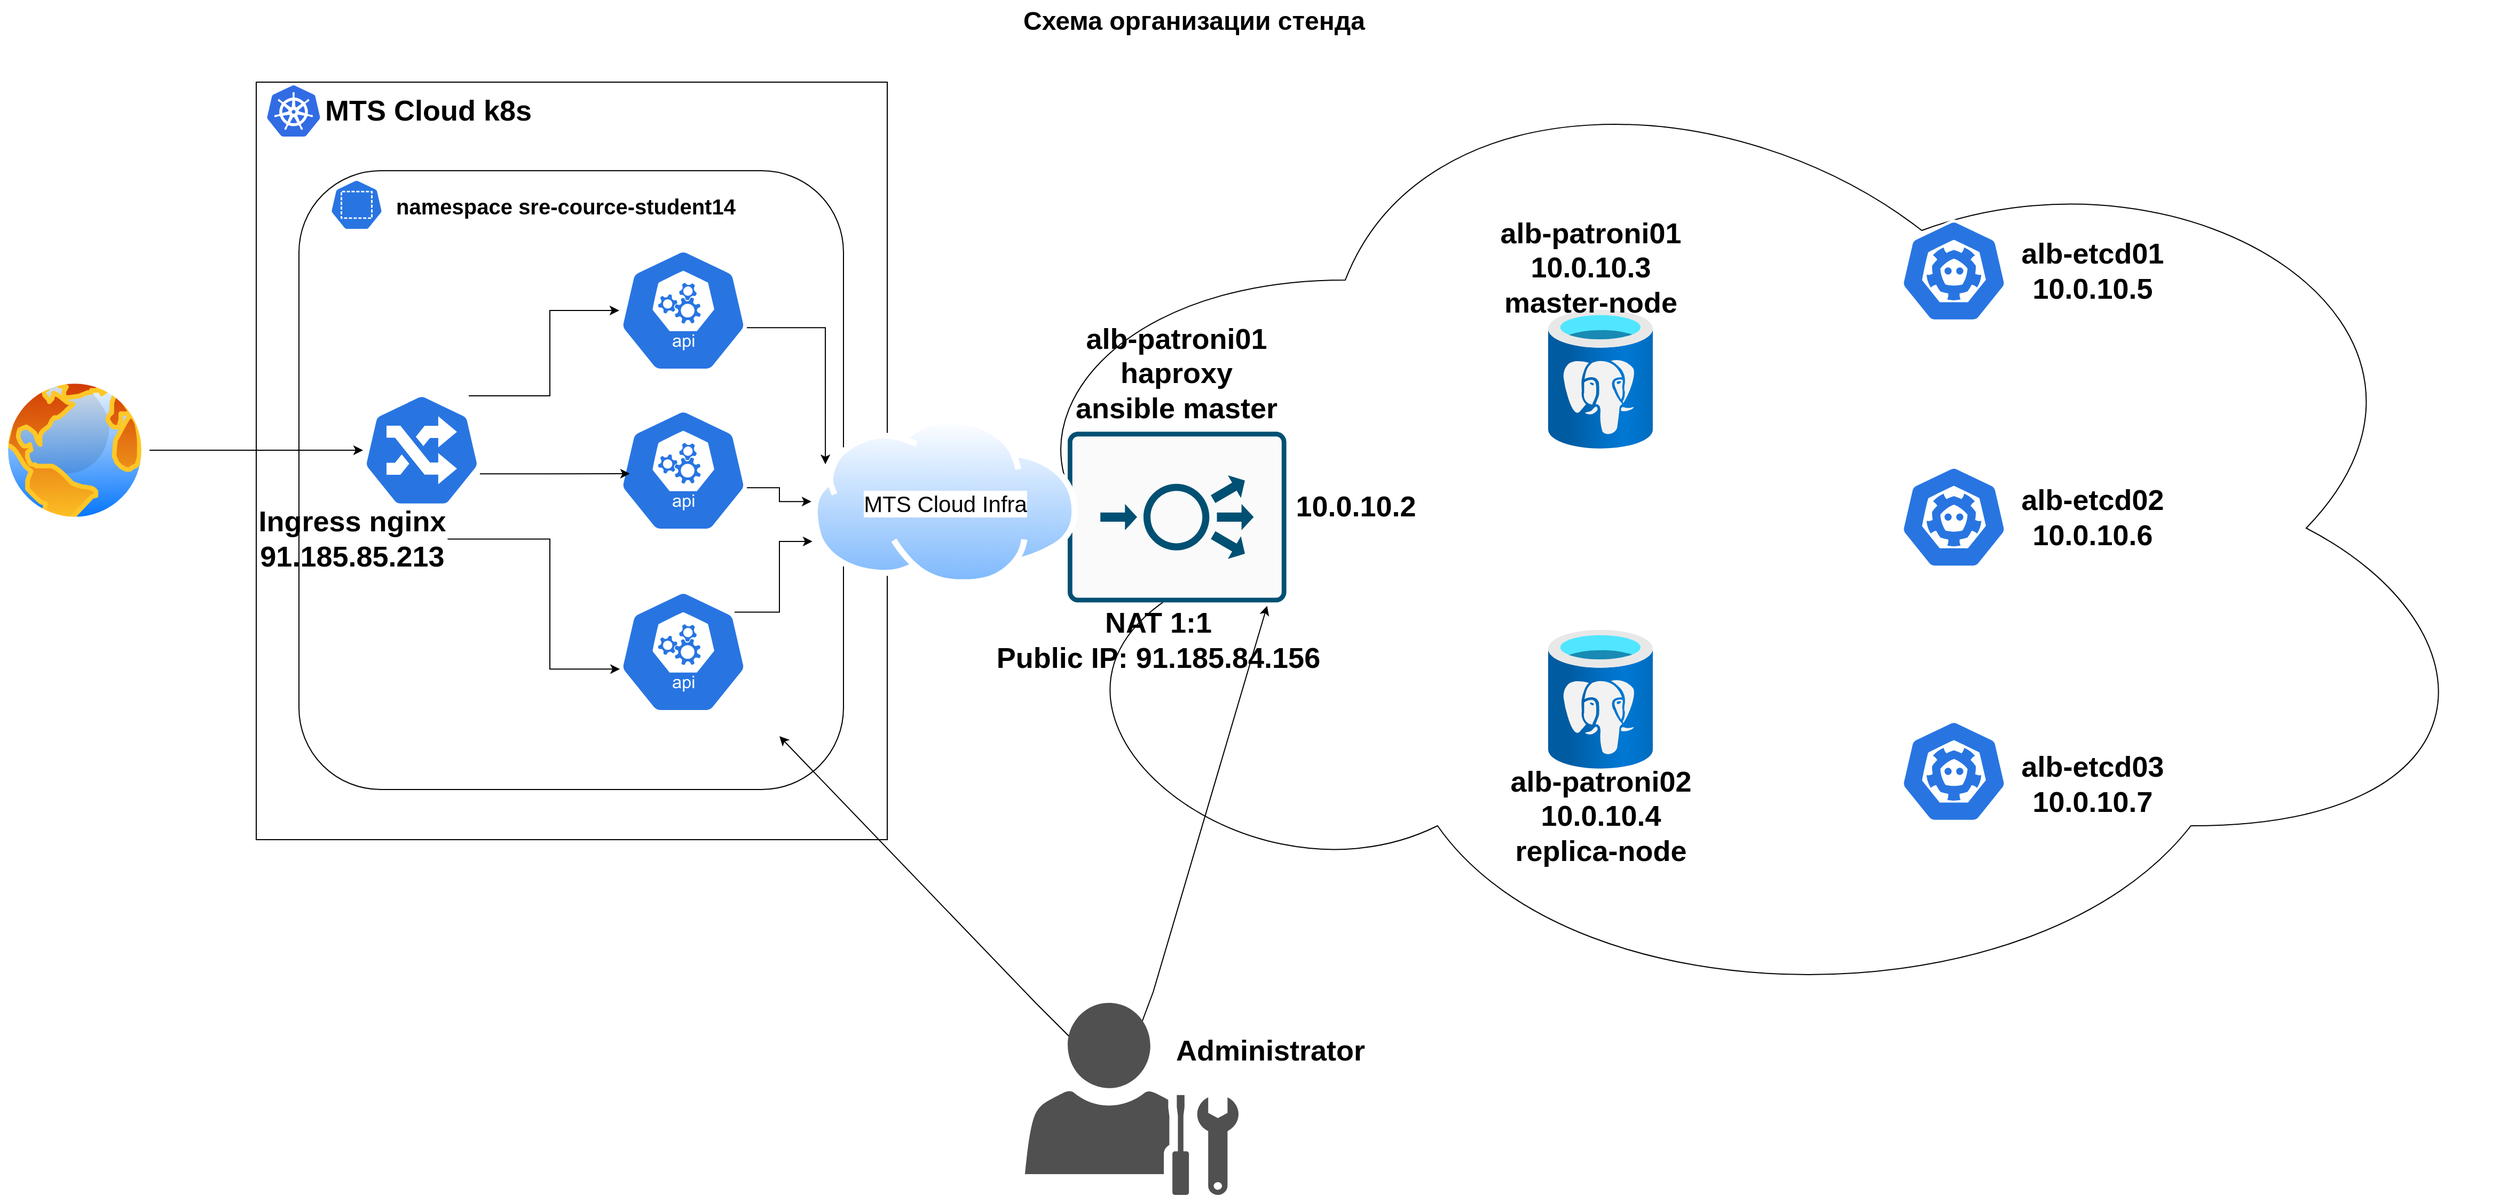 <mxfile version="22.0.4" type="github">
  <diagram name="Page-1" id="e3a06f82-3646-2815-327d-82caf3d4e204">
    <mxGraphModel dx="3885.5" dy="2459" grid="1" gridSize="10" guides="1" tooltips="1" connect="1" arrows="1" fold="1" page="1" pageScale="1.5" pageWidth="1169" pageHeight="826" background="none" math="0" shadow="0">
      <root>
        <mxCell id="0" style=";html=1;" />
        <mxCell id="1" style=";html=1;" parent="0" />
        <mxCell id="6nXOq25sxT0CmwtZcX6U-33" value="" style="whiteSpace=wrap;html=1;" vertex="1" parent="1">
          <mxGeometry x="-440" y="-1133" width="591" height="710" as="geometry" />
        </mxCell>
        <mxCell id="6nXOq25sxT0CmwtZcX6U-22" value="" style="whiteSpace=wrap;html=1;rounded=1;" vertex="1" parent="1">
          <mxGeometry x="-400" y="-1050" width="510" height="580" as="geometry" />
        </mxCell>
        <mxCell id="6nXOq25sxT0CmwtZcX6U-10" value="" style="ellipse;shape=cloud;whiteSpace=wrap;html=1;gradientColor=none;fillColor=default;" vertex="1" parent="1">
          <mxGeometry x="220" y="-1180" width="1440" height="930" as="geometry" />
        </mxCell>
        <mxCell id="6a7d8f32e03d9370-62" value="Схема организации стенда" style="text;strokeColor=none;fillColor=none;html=1;fontSize=24;fontStyle=1;verticalAlign=middle;align=center;" parent="1" vertex="1">
          <mxGeometry x="7" y="-1210" width="861" height="40" as="geometry" />
        </mxCell>
        <mxCell id="6nXOq25sxT0CmwtZcX6U-1" value="" style="image;aspect=fixed;html=1;points=[];align=center;fontSize=12;image=img/lib/azure2/databases/Azure_Database_PostgreSQL_Server.svg;" vertex="1" parent="1">
          <mxGeometry x="770" y="-920" width="98" height="130.67" as="geometry" />
        </mxCell>
        <mxCell id="6nXOq25sxT0CmwtZcX6U-3" value="" style="image;aspect=fixed;html=1;points=[];align=center;fontSize=12;image=img/lib/azure2/databases/Azure_Database_PostgreSQL_Server.svg;" vertex="1" parent="1">
          <mxGeometry x="770" y="-620" width="98" height="130.67" as="geometry" />
        </mxCell>
        <mxCell id="6nXOq25sxT0CmwtZcX6U-4" value="" style="sketch=0;html=1;dashed=0;whitespace=wrap;fillColor=#2875E2;strokeColor=#ffffff;points=[[0.005,0.63,0],[0.1,0.2,0],[0.9,0.2,0],[0.5,0,0],[0.995,0.63,0],[0.72,0.99,0],[0.5,1,0],[0.28,0.99,0]];verticalLabelPosition=bottom;align=center;verticalAlign=top;shape=mxgraph.kubernetes.icon;prIcon=etcd" vertex="1" parent="1">
          <mxGeometry x="1100" y="-1020" width="100" height="128" as="geometry" />
        </mxCell>
        <mxCell id="6nXOq25sxT0CmwtZcX6U-5" value="" style="sketch=0;html=1;dashed=0;whitespace=wrap;fillColor=#2875E2;strokeColor=#ffffff;points=[[0.005,0.63,0],[0.1,0.2,0],[0.9,0.2,0],[0.5,0,0],[0.995,0.63,0],[0.72,0.99,0],[0.5,1,0],[0.28,0.99,0]];verticalLabelPosition=bottom;align=center;verticalAlign=top;shape=mxgraph.kubernetes.icon;prIcon=etcd" vertex="1" parent="1">
          <mxGeometry x="1100" y="-789.33" width="100" height="128" as="geometry" />
        </mxCell>
        <mxCell id="6nXOq25sxT0CmwtZcX6U-6" value="" style="sketch=0;html=1;dashed=0;whitespace=wrap;fillColor=#2875E2;strokeColor=#ffffff;points=[[0.005,0.63,0],[0.1,0.2,0],[0.9,0.2,0],[0.5,0,0],[0.995,0.63,0],[0.72,0.99,0],[0.5,1,0],[0.28,0.99,0]];verticalLabelPosition=bottom;align=center;verticalAlign=top;shape=mxgraph.kubernetes.icon;prIcon=etcd" vertex="1" parent="1">
          <mxGeometry x="1100" y="-551" width="100" height="128" as="geometry" />
        </mxCell>
        <mxCell id="6nXOq25sxT0CmwtZcX6U-7" value="&lt;font style=&quot;font-size: 27px;&quot;&gt;alb-etcd01&lt;br style=&quot;font-size: 27px;&quot;&gt;10.0.10.5&lt;br style=&quot;font-size: 27px;&quot;&gt;&lt;/font&gt;" style="text;strokeColor=none;align=center;fillColor=none;html=1;verticalAlign=middle;whiteSpace=wrap;rounded=0;fontSize=27;fontStyle=1" vertex="1" parent="1">
          <mxGeometry x="1180" y="-991" width="200" height="70" as="geometry" />
        </mxCell>
        <mxCell id="6nXOq25sxT0CmwtZcX6U-8" value="&lt;font style=&quot;font-size: 27px;&quot;&gt;alb-etcd02&lt;br style=&quot;font-size: 27px;&quot;&gt;10.0.10.6&lt;br style=&quot;font-size: 27px;&quot;&gt;&lt;/font&gt;" style="text;strokeColor=none;align=center;fillColor=none;html=1;verticalAlign=middle;whiteSpace=wrap;rounded=0;fontSize=27;fontStyle=1" vertex="1" parent="1">
          <mxGeometry x="1180" y="-760.33" width="200" height="70" as="geometry" />
        </mxCell>
        <mxCell id="6nXOq25sxT0CmwtZcX6U-9" value="&lt;font style=&quot;font-size: 27px;&quot;&gt;alb-etcd03&lt;br style=&quot;font-size: 27px;&quot;&gt;10.0.10.7&lt;br style=&quot;font-size: 27px;&quot;&gt;&lt;/font&gt;" style="text;strokeColor=none;align=center;fillColor=none;html=1;verticalAlign=middle;whiteSpace=wrap;rounded=0;fontSize=27;fontStyle=1" vertex="1" parent="1">
          <mxGeometry x="1180" y="-510" width="200" height="70" as="geometry" />
        </mxCell>
        <mxCell id="6nXOq25sxT0CmwtZcX6U-11" value="&lt;font style=&quot;font-size: 27px;&quot;&gt;alb-patroni01&lt;br style=&quot;font-size: 27px;&quot;&gt;10.0.10.3&lt;br&gt;master-node&lt;br style=&quot;font-size: 27px;&quot;&gt;&lt;/font&gt;" style="text;strokeColor=none;align=center;fillColor=none;html=1;verticalAlign=middle;whiteSpace=wrap;rounded=0;fontSize=27;fontStyle=1" vertex="1" parent="1">
          <mxGeometry x="710" y="-994" width="200" height="70" as="geometry" />
        </mxCell>
        <mxCell id="6nXOq25sxT0CmwtZcX6U-12" value="&lt;font style=&quot;font-size: 27px;&quot;&gt;alb-patroni02&lt;br style=&quot;font-size: 27px;&quot;&gt;10.0.10.4&lt;br&gt;replica-node&lt;br style=&quot;font-size: 27px;&quot;&gt;&lt;/font&gt;" style="text;strokeColor=none;align=center;fillColor=none;html=1;verticalAlign=middle;whiteSpace=wrap;rounded=0;fontSize=27;fontStyle=1" vertex="1" parent="1">
          <mxGeometry x="719" y="-480" width="201" height="70" as="geometry" />
        </mxCell>
        <mxCell id="6nXOq25sxT0CmwtZcX6U-13" value="" style="sketch=0;points=[[0.015,0.015,0],[0.985,0.015,0],[0.985,0.985,0],[0.015,0.985,0],[0.25,0,0],[0.5,0,0],[0.75,0,0],[1,0.25,0],[1,0.5,0],[1,0.75,0],[0.75,1,0],[0.5,1,0],[0.25,1,0],[0,0.75,0],[0,0.5,0],[0,0.25,0]];verticalLabelPosition=bottom;html=1;verticalAlign=top;aspect=fixed;align=center;pointerEvents=1;shape=mxgraph.cisco19.rect;prIcon=load_balancer;fillColor=#FAFAFA;strokeColor=#005073;" vertex="1" parent="1">
          <mxGeometry x="320" y="-805.33" width="204.8" height="160" as="geometry" />
        </mxCell>
        <mxCell id="6nXOq25sxT0CmwtZcX6U-14" value="&lt;font style=&quot;font-size: 27px;&quot;&gt;alb-patroni01&lt;br style=&quot;font-size: 27px;&quot;&gt;haproxy&lt;br&gt;ansible master&lt;br style=&quot;font-size: 27px;&quot;&gt;&lt;/font&gt;" style="text;strokeColor=none;align=center;fillColor=none;html=1;verticalAlign=middle;whiteSpace=wrap;rounded=0;fontSize=27;fontStyle=1" vertex="1" parent="1">
          <mxGeometry x="322.4" y="-915.33" width="200" height="110" as="geometry" />
        </mxCell>
        <mxCell id="6nXOq25sxT0CmwtZcX6U-15" value="&lt;font style=&quot;font-size: 27px;&quot;&gt;10.0.10.2&lt;br style=&quot;font-size: 27px;&quot;&gt;&lt;/font&gt;" style="text;strokeColor=none;align=center;fillColor=none;html=1;verticalAlign=middle;whiteSpace=wrap;rounded=0;fontSize=27;fontStyle=1" vertex="1" parent="1">
          <mxGeometry x="490" y="-770" width="200" height="70" as="geometry" />
        </mxCell>
        <mxCell id="6nXOq25sxT0CmwtZcX6U-16" value="&lt;font style=&quot;font-size: 27px;&quot;&gt;NAT 1:1&lt;br&gt;Public IP:&amp;nbsp;91.185.84.156&lt;br style=&quot;font-size: 27px;&quot;&gt;&lt;/font&gt;" style="text;strokeColor=none;align=center;fillColor=none;html=1;verticalAlign=middle;whiteSpace=wrap;rounded=0;fontSize=27;fontStyle=1" vertex="1" parent="1">
          <mxGeometry x="220" y="-645.33" width="370" height="70" as="geometry" />
        </mxCell>
        <mxCell id="6nXOq25sxT0CmwtZcX6U-29" style="edgeStyle=orthogonalEdgeStyle;rounded=0;orthogonalLoop=1;jettySize=auto;html=1;exitX=0.995;exitY=0.63;exitDx=0;exitDy=0;exitPerimeter=0;entryX=0;entryY=0.25;entryDx=0;entryDy=0;" edge="1" parent="1" source="6nXOq25sxT0CmwtZcX6U-17" target="6nXOq25sxT0CmwtZcX6U-28">
          <mxGeometry relative="1" as="geometry" />
        </mxCell>
        <mxCell id="6nXOq25sxT0CmwtZcX6U-17" value="" style="sketch=0;html=1;dashed=0;whitespace=wrap;fillColor=#2875E2;strokeColor=#ffffff;points=[[0.005,0.63,0],[0.1,0.2,0],[0.9,0.2,0],[0.5,0,0],[0.995,0.63,0],[0.72,0.99,0],[0.5,1,0],[0.28,0.99,0]];verticalLabelPosition=bottom;align=center;verticalAlign=top;shape=mxgraph.kubernetes.icon;prIcon=api" vertex="1" parent="1">
          <mxGeometry x="-100" y="-981" width="120" height="124" as="geometry" />
        </mxCell>
        <mxCell id="6nXOq25sxT0CmwtZcX6U-30" style="edgeStyle=orthogonalEdgeStyle;rounded=0;orthogonalLoop=1;jettySize=auto;html=1;exitX=0.995;exitY=0.63;exitDx=0;exitDy=0;exitPerimeter=0;" edge="1" parent="1" source="6nXOq25sxT0CmwtZcX6U-18" target="6nXOq25sxT0CmwtZcX6U-28">
          <mxGeometry relative="1" as="geometry" />
        </mxCell>
        <mxCell id="6nXOq25sxT0CmwtZcX6U-18" value="" style="sketch=0;html=1;dashed=0;whitespace=wrap;fillColor=#2875E2;strokeColor=#ffffff;points=[[0.005,0.63,0],[0.1,0.2,0],[0.9,0.2,0],[0.5,0,0],[0.995,0.63,0],[0.72,0.99,0],[0.5,1,0],[0.28,0.99,0]];verticalLabelPosition=bottom;align=center;verticalAlign=top;shape=mxgraph.kubernetes.icon;prIcon=api" vertex="1" parent="1">
          <mxGeometry x="-100" y="-831" width="120" height="124" as="geometry" />
        </mxCell>
        <mxCell id="6nXOq25sxT0CmwtZcX6U-19" value="" style="sketch=0;html=1;dashed=0;whitespace=wrap;fillColor=#2875E2;strokeColor=#ffffff;points=[[0.005,0.63,0],[0.1,0.2,0],[0.9,0.2,0],[0.5,0,0],[0.995,0.63,0],[0.72,0.99,0],[0.5,1,0],[0.28,0.99,0]];verticalLabelPosition=bottom;align=center;verticalAlign=top;shape=mxgraph.kubernetes.icon;prIcon=api" vertex="1" parent="1">
          <mxGeometry x="-100" y="-661" width="120" height="124" as="geometry" />
        </mxCell>
        <mxCell id="6nXOq25sxT0CmwtZcX6U-24" style="edgeStyle=orthogonalEdgeStyle;rounded=0;orthogonalLoop=1;jettySize=auto;html=1;exitX=0.9;exitY=0.2;exitDx=0;exitDy=0;exitPerimeter=0;" edge="1" parent="1" source="6nXOq25sxT0CmwtZcX6U-20" target="6nXOq25sxT0CmwtZcX6U-17">
          <mxGeometry relative="1" as="geometry" />
        </mxCell>
        <mxCell id="6nXOq25sxT0CmwtZcX6U-20" value="" style="sketch=0;html=1;dashed=0;whitespace=wrap;fillColor=#2875E2;strokeColor=#ffffff;points=[[0.005,0.63,0],[0.1,0.2,0],[0.9,0.2,0],[0.5,0,0],[0.995,0.63,0],[0.72,0.99,0],[0.5,1,0],[0.28,0.99,0]];verticalLabelPosition=bottom;align=center;verticalAlign=top;shape=mxgraph.kubernetes.icon;prIcon=ing" vertex="1" parent="1">
          <mxGeometry x="-340" y="-873" width="110" height="170" as="geometry" />
        </mxCell>
        <mxCell id="6nXOq25sxT0CmwtZcX6U-21" value="" style="sketch=0;html=1;dashed=0;whitespace=wrap;fillColor=#2875E2;strokeColor=#ffffff;points=[[0.005,0.63,0],[0.1,0.2,0],[0.9,0.2,0],[0.5,0,0],[0.995,0.63,0],[0.72,0.99,0],[0.5,1,0],[0.28,0.99,0]];verticalLabelPosition=bottom;align=center;verticalAlign=top;shape=mxgraph.kubernetes.icon;prIcon=ns" vertex="1" parent="1">
          <mxGeometry x="-371" y="-1042" width="50" height="48" as="geometry" />
        </mxCell>
        <mxCell id="6nXOq25sxT0CmwtZcX6U-23" value="&lt;font style=&quot;font-size: 20px;&quot;&gt;&lt;font style=&quot;font-size: 20px;&quot;&gt;namespace&lt;/font&gt;&lt;font style=&quot;font-size: 20px;&quot;&gt;&amp;nbsp;&lt;/font&gt;sre-cource-student14&lt;/font&gt;" style="text;strokeColor=none;align=center;fillColor=none;html=1;verticalAlign=middle;whiteSpace=wrap;rounded=0;fontSize=27;fontStyle=1" vertex="1" parent="1">
          <mxGeometry x="-430" y="-1053" width="560" height="70" as="geometry" />
        </mxCell>
        <mxCell id="6nXOq25sxT0CmwtZcX6U-25" style="edgeStyle=orthogonalEdgeStyle;rounded=0;orthogonalLoop=1;jettySize=auto;html=1;exitX=0.995;exitY=0.63;exitDx=0;exitDy=0;exitPerimeter=0;entryX=0.083;entryY=0.524;entryDx=0;entryDy=0;entryPerimeter=0;" edge="1" parent="1" source="6nXOq25sxT0CmwtZcX6U-20" target="6nXOq25sxT0CmwtZcX6U-18">
          <mxGeometry relative="1" as="geometry" />
        </mxCell>
        <mxCell id="6nXOq25sxT0CmwtZcX6U-27" style="edgeStyle=orthogonalEdgeStyle;rounded=0;orthogonalLoop=1;jettySize=auto;html=1;exitX=0.72;exitY=0.99;exitDx=0;exitDy=0;exitPerimeter=0;entryX=0.005;entryY=0.63;entryDx=0;entryDy=0;entryPerimeter=0;" edge="1" parent="1" source="6nXOq25sxT0CmwtZcX6U-20" target="6nXOq25sxT0CmwtZcX6U-19">
          <mxGeometry relative="1" as="geometry" />
        </mxCell>
        <mxCell id="6nXOq25sxT0CmwtZcX6U-28" value="&lt;font style=&quot;font-size: 21px;&quot;&gt;MTS Cloud Infra&lt;/font&gt;" style="image;aspect=fixed;perimeter=ellipsePerimeter;html=1;align=center;shadow=0;dashed=0;spacingTop=3;image=img/lib/active_directory/internet_cloud.svg;labelPosition=center;verticalLabelPosition=middle;verticalAlign=middle;" vertex="1" parent="1">
          <mxGeometry x="80" y="-818.51" width="249.5" height="157.18" as="geometry" />
        </mxCell>
        <mxCell id="6nXOq25sxT0CmwtZcX6U-31" style="edgeStyle=orthogonalEdgeStyle;rounded=0;orthogonalLoop=1;jettySize=auto;html=1;exitX=0.9;exitY=0.2;exitDx=0;exitDy=0;exitPerimeter=0;entryX=0.004;entryY=0.738;entryDx=0;entryDy=0;entryPerimeter=0;" edge="1" parent="1" source="6nXOq25sxT0CmwtZcX6U-19" target="6nXOq25sxT0CmwtZcX6U-28">
          <mxGeometry relative="1" as="geometry" />
        </mxCell>
        <mxCell id="6nXOq25sxT0CmwtZcX6U-32" value="" style="image;sketch=0;aspect=fixed;html=1;points=[];align=center;fontSize=12;image=img/lib/mscae/Kubernetes.svg;" vertex="1" parent="1">
          <mxGeometry x="-430" y="-1130" width="50" height="48" as="geometry" />
        </mxCell>
        <mxCell id="6nXOq25sxT0CmwtZcX6U-34" value="&lt;font style=&quot;font-size: 27px;&quot;&gt;MTS Cloud k8s&amp;nbsp;&lt;br style=&quot;font-size: 27px;&quot;&gt;&lt;/font&gt;" style="text;strokeColor=none;align=center;fillColor=none;html=1;verticalAlign=middle;whiteSpace=wrap;rounded=0;fontSize=27;fontStyle=1" vertex="1" parent="1">
          <mxGeometry x="-420" y="-1141" width="290" height="70" as="geometry" />
        </mxCell>
        <mxCell id="6nXOq25sxT0CmwtZcX6U-36" style="edgeStyle=orthogonalEdgeStyle;rounded=0;orthogonalLoop=1;jettySize=auto;html=1;exitX=1;exitY=0.5;exitDx=0;exitDy=0;" edge="1" parent="1" source="6nXOq25sxT0CmwtZcX6U-35" target="6nXOq25sxT0CmwtZcX6U-20">
          <mxGeometry relative="1" as="geometry" />
        </mxCell>
        <mxCell id="6nXOq25sxT0CmwtZcX6U-35" value="" style="image;aspect=fixed;perimeter=ellipsePerimeter;html=1;align=center;shadow=0;dashed=0;spacingTop=3;image=img/lib/active_directory/internet_globe.svg;" vertex="1" parent="1">
          <mxGeometry x="-680" y="-858" width="140" height="140" as="geometry" />
        </mxCell>
        <mxCell id="6nXOq25sxT0CmwtZcX6U-41" value="" style="edgeStyle=none;orthogonalLoop=1;jettySize=auto;html=1;rounded=0;" edge="1" parent="1" source="6nXOq25sxT0CmwtZcX6U-37">
          <mxGeometry width="80" relative="1" as="geometry">
            <mxPoint x="246.83" y="-290" as="sourcePoint" />
            <mxPoint x="50.003" y="-520.0" as="targetPoint" />
            <Array as="points">
              <mxPoint x="340" y="-220" />
              <mxPoint x="290" y="-270" />
            </Array>
          </mxGeometry>
        </mxCell>
        <mxCell id="6nXOq25sxT0CmwtZcX6U-42" value="" style="edgeStyle=none;orthogonalLoop=1;jettySize=auto;html=1;rounded=0;entryX=0.912;entryY=1.02;entryDx=0;entryDy=0;entryPerimeter=0;movable=1;resizable=1;rotatable=1;deletable=1;editable=1;locked=0;connectable=1;exitX=0.45;exitY=0.389;exitDx=0;exitDy=0;exitPerimeter=0;" edge="1" parent="1" source="6nXOq25sxT0CmwtZcX6U-37" target="6nXOq25sxT0CmwtZcX6U-13">
          <mxGeometry width="80" relative="1" as="geometry">
            <mxPoint x="410" y="-240" as="sourcePoint" />
            <mxPoint x="230" y="-460" as="targetPoint" />
            <Array as="points">
              <mxPoint x="400" y="-280" />
            </Array>
          </mxGeometry>
        </mxCell>
        <mxCell id="6nXOq25sxT0CmwtZcX6U-37" value="" style="sketch=0;pointerEvents=1;shadow=0;dashed=0;html=1;strokeColor=none;fillColor=#505050;labelPosition=center;verticalLabelPosition=bottom;verticalAlign=top;outlineConnect=0;align=center;shape=mxgraph.office.users.administrator;" vertex="1" parent="1">
          <mxGeometry x="280" y="-270" width="200" height="180" as="geometry" />
        </mxCell>
        <mxCell id="6nXOq25sxT0CmwtZcX6U-43" value="&lt;font style=&quot;font-size: 27px;&quot;&gt;Administrator&lt;br style=&quot;font-size: 27px;&quot;&gt;&lt;/font&gt;" style="text;strokeColor=none;align=center;fillColor=none;html=1;verticalAlign=middle;whiteSpace=wrap;rounded=0;fontSize=27;fontStyle=1" vertex="1" parent="1">
          <mxGeometry x="410" y="-260" width="200" height="70" as="geometry" />
        </mxCell>
        <mxCell id="6nXOq25sxT0CmwtZcX6U-44" value="&lt;font style=&quot;font-size: 27px;&quot;&gt;Ingress nginx&lt;br&gt;91.185.85.213&lt;br style=&quot;font-size: 27px;&quot;&gt;&lt;/font&gt;" style="text;strokeColor=none;align=center;fillColor=none;html=1;verticalAlign=middle;whiteSpace=wrap;rounded=0;fontSize=27;fontStyle=1" vertex="1" parent="1">
          <mxGeometry x="-450" y="-740" width="200" height="70" as="geometry" />
        </mxCell>
      </root>
    </mxGraphModel>
  </diagram>
</mxfile>

